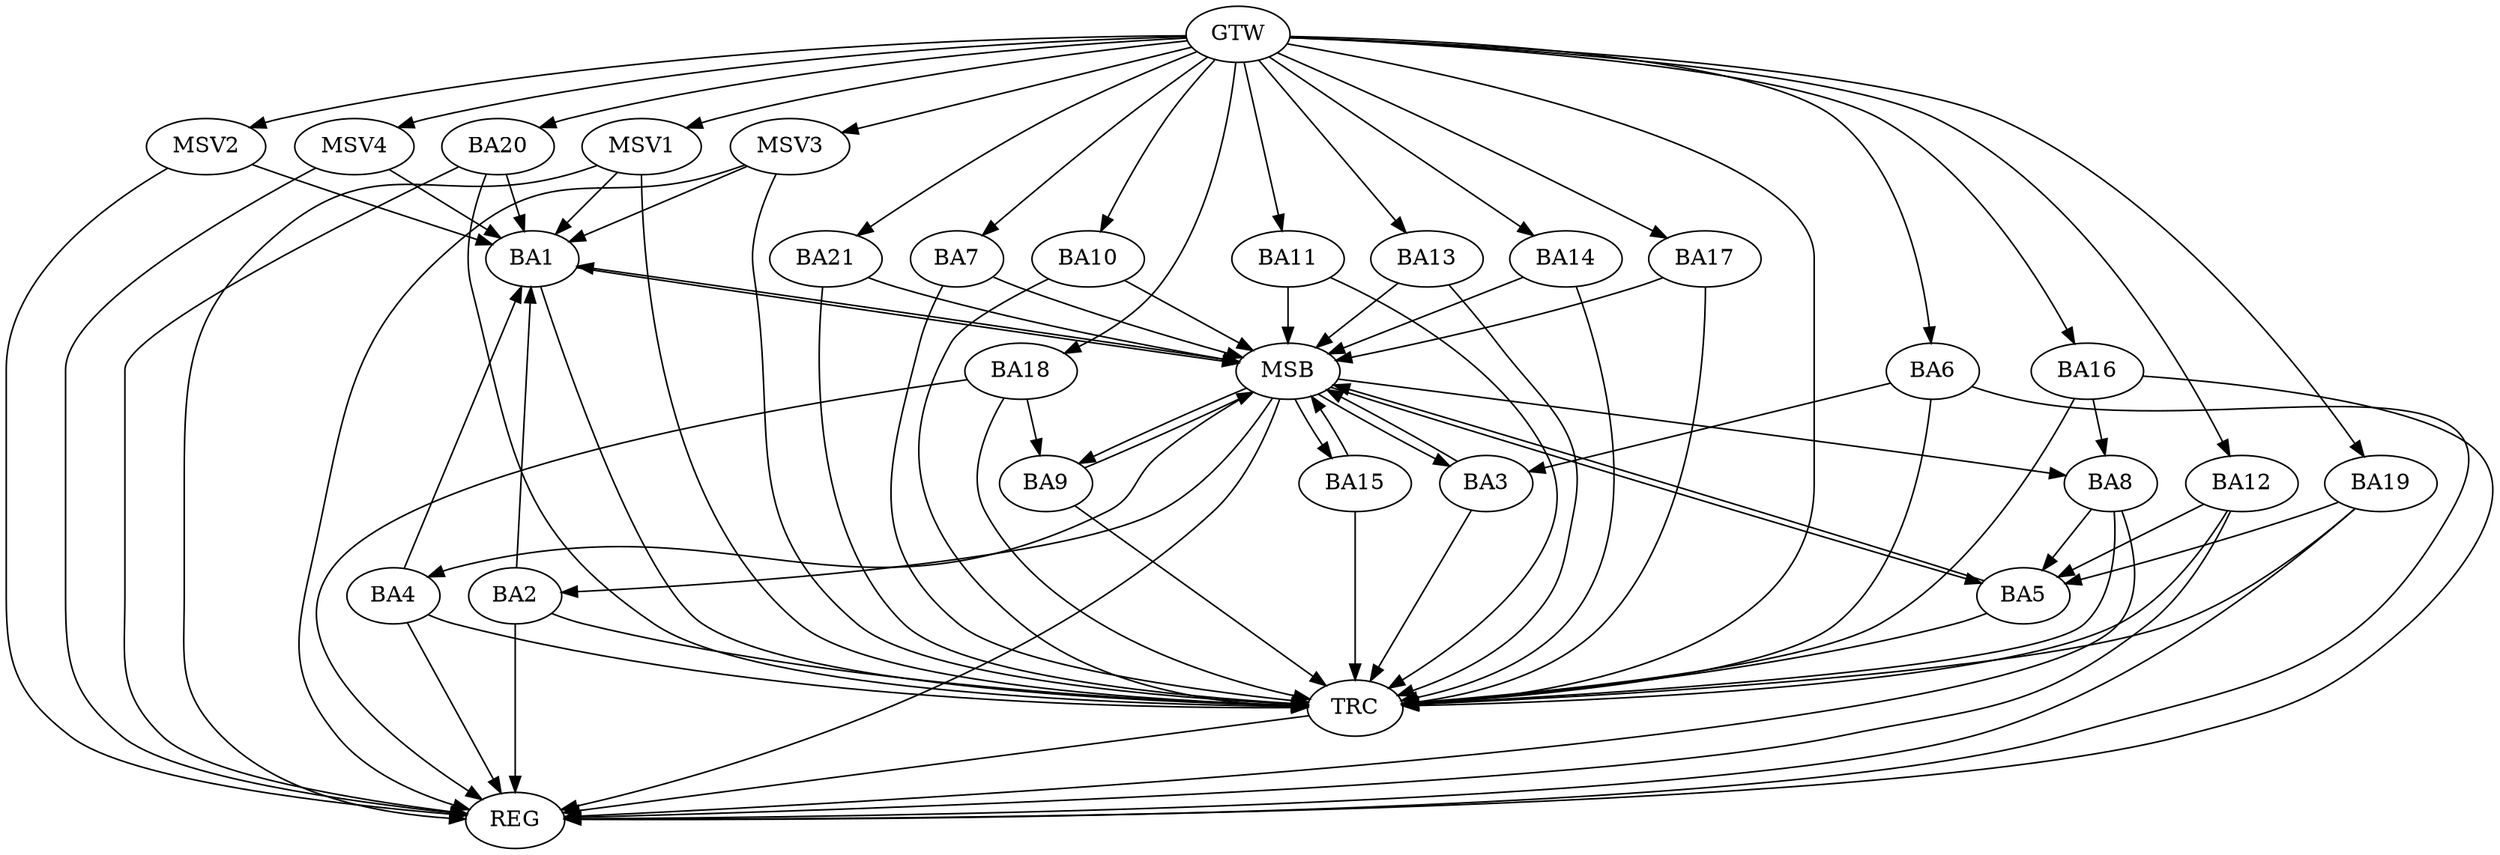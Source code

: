 strict digraph G {
  BA1 [ label="BA1" ];
  BA2 [ label="BA2" ];
  BA3 [ label="BA3" ];
  BA4 [ label="BA4" ];
  BA5 [ label="BA5" ];
  BA6 [ label="BA6" ];
  BA7 [ label="BA7" ];
  BA8 [ label="BA8" ];
  BA9 [ label="BA9" ];
  BA10 [ label="BA10" ];
  BA11 [ label="BA11" ];
  BA12 [ label="BA12" ];
  BA13 [ label="BA13" ];
  BA14 [ label="BA14" ];
  BA15 [ label="BA15" ];
  BA16 [ label="BA16" ];
  BA17 [ label="BA17" ];
  BA18 [ label="BA18" ];
  BA19 [ label="BA19" ];
  BA20 [ label="BA20" ];
  BA21 [ label="BA21" ];
  GTW [ label="GTW" ];
  REG [ label="REG" ];
  MSB [ label="MSB" ];
  TRC [ label="TRC" ];
  MSV1 [ label="MSV1" ];
  MSV2 [ label="MSV2" ];
  MSV3 [ label="MSV3" ];
  MSV4 [ label="MSV4" ];
  BA2 -> BA1;
  BA4 -> BA1;
  BA6 -> BA3;
  BA8 -> BA5;
  BA12 -> BA5;
  BA16 -> BA8;
  BA18 -> BA9;
  BA19 -> BA5;
  BA20 -> BA1;
  GTW -> BA6;
  GTW -> BA7;
  GTW -> BA10;
  GTW -> BA11;
  GTW -> BA12;
  GTW -> BA13;
  GTW -> BA14;
  GTW -> BA16;
  GTW -> BA17;
  GTW -> BA18;
  GTW -> BA19;
  GTW -> BA20;
  GTW -> BA21;
  BA2 -> REG;
  BA4 -> REG;
  BA6 -> REG;
  BA8 -> REG;
  BA12 -> REG;
  BA16 -> REG;
  BA18 -> REG;
  BA19 -> REG;
  BA20 -> REG;
  BA1 -> MSB;
  MSB -> BA2;
  MSB -> REG;
  BA3 -> MSB;
  MSB -> BA1;
  BA5 -> MSB;
  BA7 -> MSB;
  MSB -> BA4;
  BA9 -> MSB;
  MSB -> BA8;
  BA10 -> MSB;
  MSB -> BA3;
  BA11 -> MSB;
  BA13 -> MSB;
  MSB -> BA5;
  BA14 -> MSB;
  BA15 -> MSB;
  BA17 -> MSB;
  MSB -> BA9;
  BA21 -> MSB;
  MSB -> BA15;
  BA1 -> TRC;
  BA2 -> TRC;
  BA3 -> TRC;
  BA4 -> TRC;
  BA5 -> TRC;
  BA6 -> TRC;
  BA7 -> TRC;
  BA8 -> TRC;
  BA9 -> TRC;
  BA10 -> TRC;
  BA11 -> TRC;
  BA12 -> TRC;
  BA13 -> TRC;
  BA14 -> TRC;
  BA15 -> TRC;
  BA16 -> TRC;
  BA17 -> TRC;
  BA18 -> TRC;
  BA19 -> TRC;
  BA20 -> TRC;
  BA21 -> TRC;
  GTW -> TRC;
  TRC -> REG;
  MSV1 -> BA1;
  GTW -> MSV1;
  MSV1 -> REG;
  MSV1 -> TRC;
  MSV2 -> BA1;
  MSV3 -> BA1;
  MSV4 -> BA1;
  GTW -> MSV2;
  MSV2 -> REG;
  GTW -> MSV3;
  MSV3 -> REG;
  MSV3 -> TRC;
  GTW -> MSV4;
  MSV4 -> REG;
}
